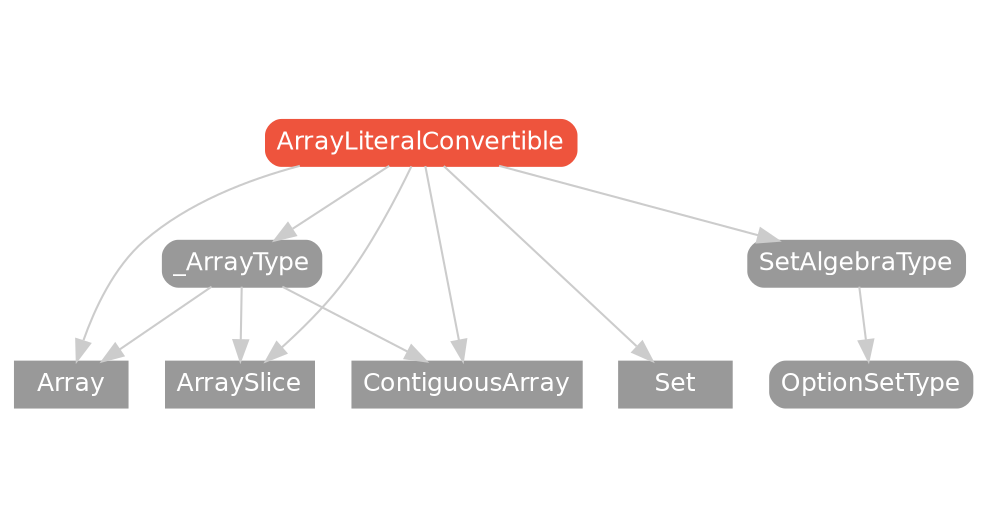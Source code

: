 strict digraph "ArrayLiteralConvertible - Type Hierarchy - SwiftDoc.org" {
    pad="0.1,0.8"
    node [shape=box, style="filled,rounded", color="#999999", fillcolor="#999999", fontcolor=white, fontname=Helvetica, fontnames="Helvetica,sansserif", fontsize=12, margin="0.07,0.05", height="0.3"]
    edge [color="#cccccc"]
    "Array" [URL="/type/Array/", style=filled]
    "ArrayLiteralConvertible" [URL="/protocol/ArrayLiteralConvertible/", style="filled,rounded", fillcolor="#ee543d", color="#ee543d"]
    "ArraySlice" [URL="/type/ArraySlice/", style=filled]
    "ContiguousArray" [URL="/type/ContiguousArray/", style=filled]
    "OptionSetType" [URL="/protocol/OptionSetType/"]
    "Set" [URL="/type/Set/", style=filled]
    "SetAlgebraType" [URL="/protocol/SetAlgebraType/"]
    "_ArrayType" [URL="/protocol/_ArrayType/"]    "ArrayLiteralConvertible" -> "Array"
    "ArrayLiteralConvertible" -> "ArraySlice"
    "ArrayLiteralConvertible" -> "ContiguousArray"
    "ArrayLiteralConvertible" -> "Set"
    "ArrayLiteralConvertible" -> "SetAlgebraType"
    "ArrayLiteralConvertible" -> "_ArrayType"
    "SetAlgebraType" -> "OptionSetType"
    "_ArrayType" -> "Array"
    "_ArrayType" -> "ArraySlice"
    "_ArrayType" -> "ContiguousArray"
    subgraph Types {
        rank = max; "Array"; "ArraySlice"; "ContiguousArray"; "Set";
    }
}